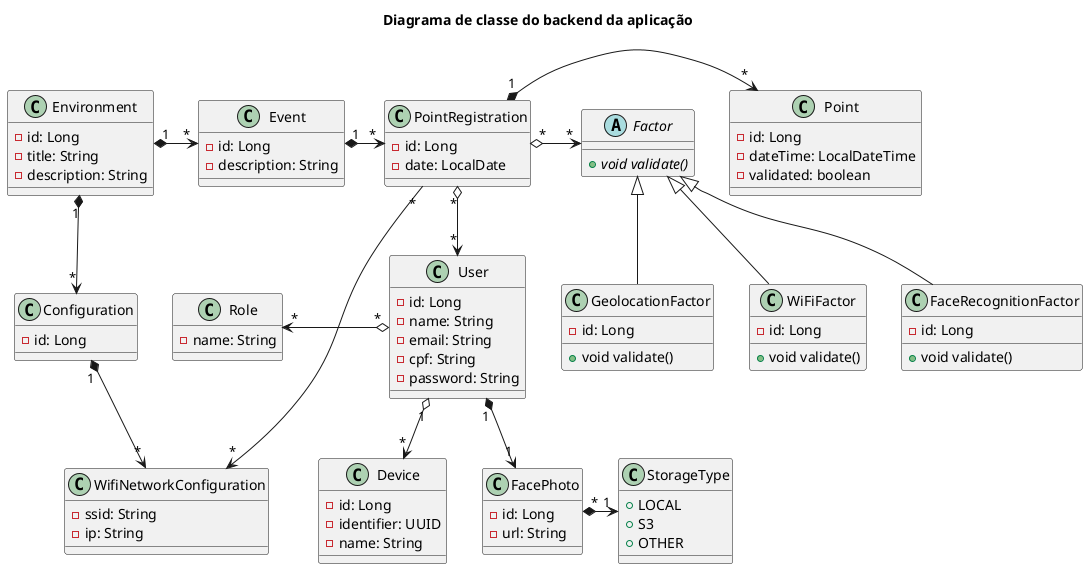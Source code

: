 @startuml
title Diagrama de classe do backend da aplicação

class User {
    - id: Long
    - name: String
    - email: String
    - cpf: String
    - password: String
}

class Device {
    - id: Long
    - identifier: UUID
    - name: String
}

class FacePhoto {
    - id: Long
    - url: String
}

class StorageType {
    + LOCAL
    + S3
    + OTHER
}

class Role {
    - name: String
}

class Event {
    - id: Long
    - description: String
}

class PointRegistration {
    - id: Long
    - date: LocalDate
}

class Point {
    - id: Long
    - dateTime: LocalDateTime
    - validated: boolean
}

abstract class Factor {
    + void {abstract} validate()
}

class Environment {
    - id: Long
    - title: String
    - description: String
}

class Configuration {
    - id: Long
}

class WifiNetworkConfiguration {
    - ssid: String
    - ip: String
}

class FaceRecognitionFactor {
    - id: Long
    + void validate()
}

class GeolocationFactor {
    - id: Long
    + void validate()
}

class WiFiFactor {
    - id: Long
    + void validate()
}

Environment "1" *-> "*" Event
Environment "1" *-down-> "*" Configuration
Configuration "1" *-down-> "*" WifiNetworkConfiguration
Event "1" *-> "*" PointRegistration

PointRegistration "1" *-> "*" Point
PointRegistration "*" o-down-> "*" User
PointRegistration "*" o-> "*" Factor
PointRegistration "*" --> "*" WifiNetworkConfiguration

Factor <|-- FaceRecognitionFactor
Factor <|-- GeolocationFactor
Factor <|-- WiFiFactor

User "*" o-left-> "*" Role
User "1" o-down-> "*" Device
User "1" *-down-> "1" FacePhoto

FacePhoto "*" *-> "1" StorageType

@enduml